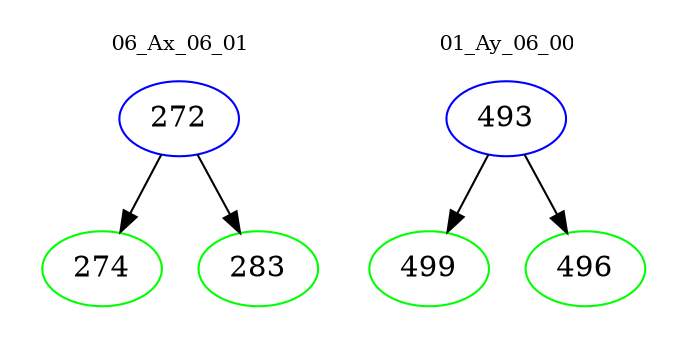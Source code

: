 digraph{
subgraph cluster_0 {
color = white
label = "06_Ax_06_01";
fontsize=10;
T0_272 [label="272", color="blue"]
T0_272 -> T0_274 [color="black"]
T0_274 [label="274", color="green"]
T0_272 -> T0_283 [color="black"]
T0_283 [label="283", color="green"]
}
subgraph cluster_1 {
color = white
label = "01_Ay_06_00";
fontsize=10;
T1_493 [label="493", color="blue"]
T1_493 -> T1_499 [color="black"]
T1_499 [label="499", color="green"]
T1_493 -> T1_496 [color="black"]
T1_496 [label="496", color="green"]
}
}
